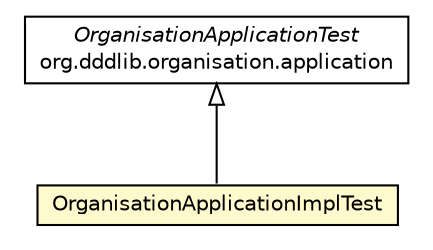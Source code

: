 #!/usr/local/bin/dot
#
# Class diagram 
# Generated by UMLGraph version R5_6_6-8-g8d7759 (http://www.umlgraph.org/)
#

digraph G {
	edge [fontname="Helvetica",fontsize=10,labelfontname="Helvetica",labelfontsize=10];
	node [fontname="Helvetica",fontsize=10,shape=plaintext];
	nodesep=0.25;
	ranksep=0.5;
	// org.dddlib.organisation.application.impl.OrganisationApplicationImplTest
	c19 [label=<<table title="org.dddlib.organisation.application.impl.OrganisationApplicationImplTest" border="0" cellborder="1" cellspacing="0" cellpadding="2" port="p" bgcolor="lemonChiffon" href="./OrganisationApplicationImplTest.html">
		<tr><td><table border="0" cellspacing="0" cellpadding="1">
<tr><td align="center" balign="center"> OrganisationApplicationImplTest </td></tr>
		</table></td></tr>
		</table>>, URL="./OrganisationApplicationImplTest.html", fontname="Helvetica", fontcolor="black", fontsize=10.0];
	// org.dddlib.organisation.application.OrganisationApplicationTest
	c21 [label=<<table title="org.dddlib.organisation.application.OrganisationApplicationTest" border="0" cellborder="1" cellspacing="0" cellpadding="2" port="p" href="../OrganisationApplicationTest.html">
		<tr><td><table border="0" cellspacing="0" cellpadding="1">
<tr><td align="center" balign="center"><font face="Helvetica-Oblique"> OrganisationApplicationTest </font></td></tr>
<tr><td align="center" balign="center"> org.dddlib.organisation.application </td></tr>
		</table></td></tr>
		</table>>, URL="../OrganisationApplicationTest.html", fontname="Helvetica", fontcolor="black", fontsize=10.0];
	//org.dddlib.organisation.application.impl.OrganisationApplicationImplTest extends org.dddlib.organisation.application.OrganisationApplicationTest
	c21:p -> c19:p [dir=back,arrowtail=empty];
}

